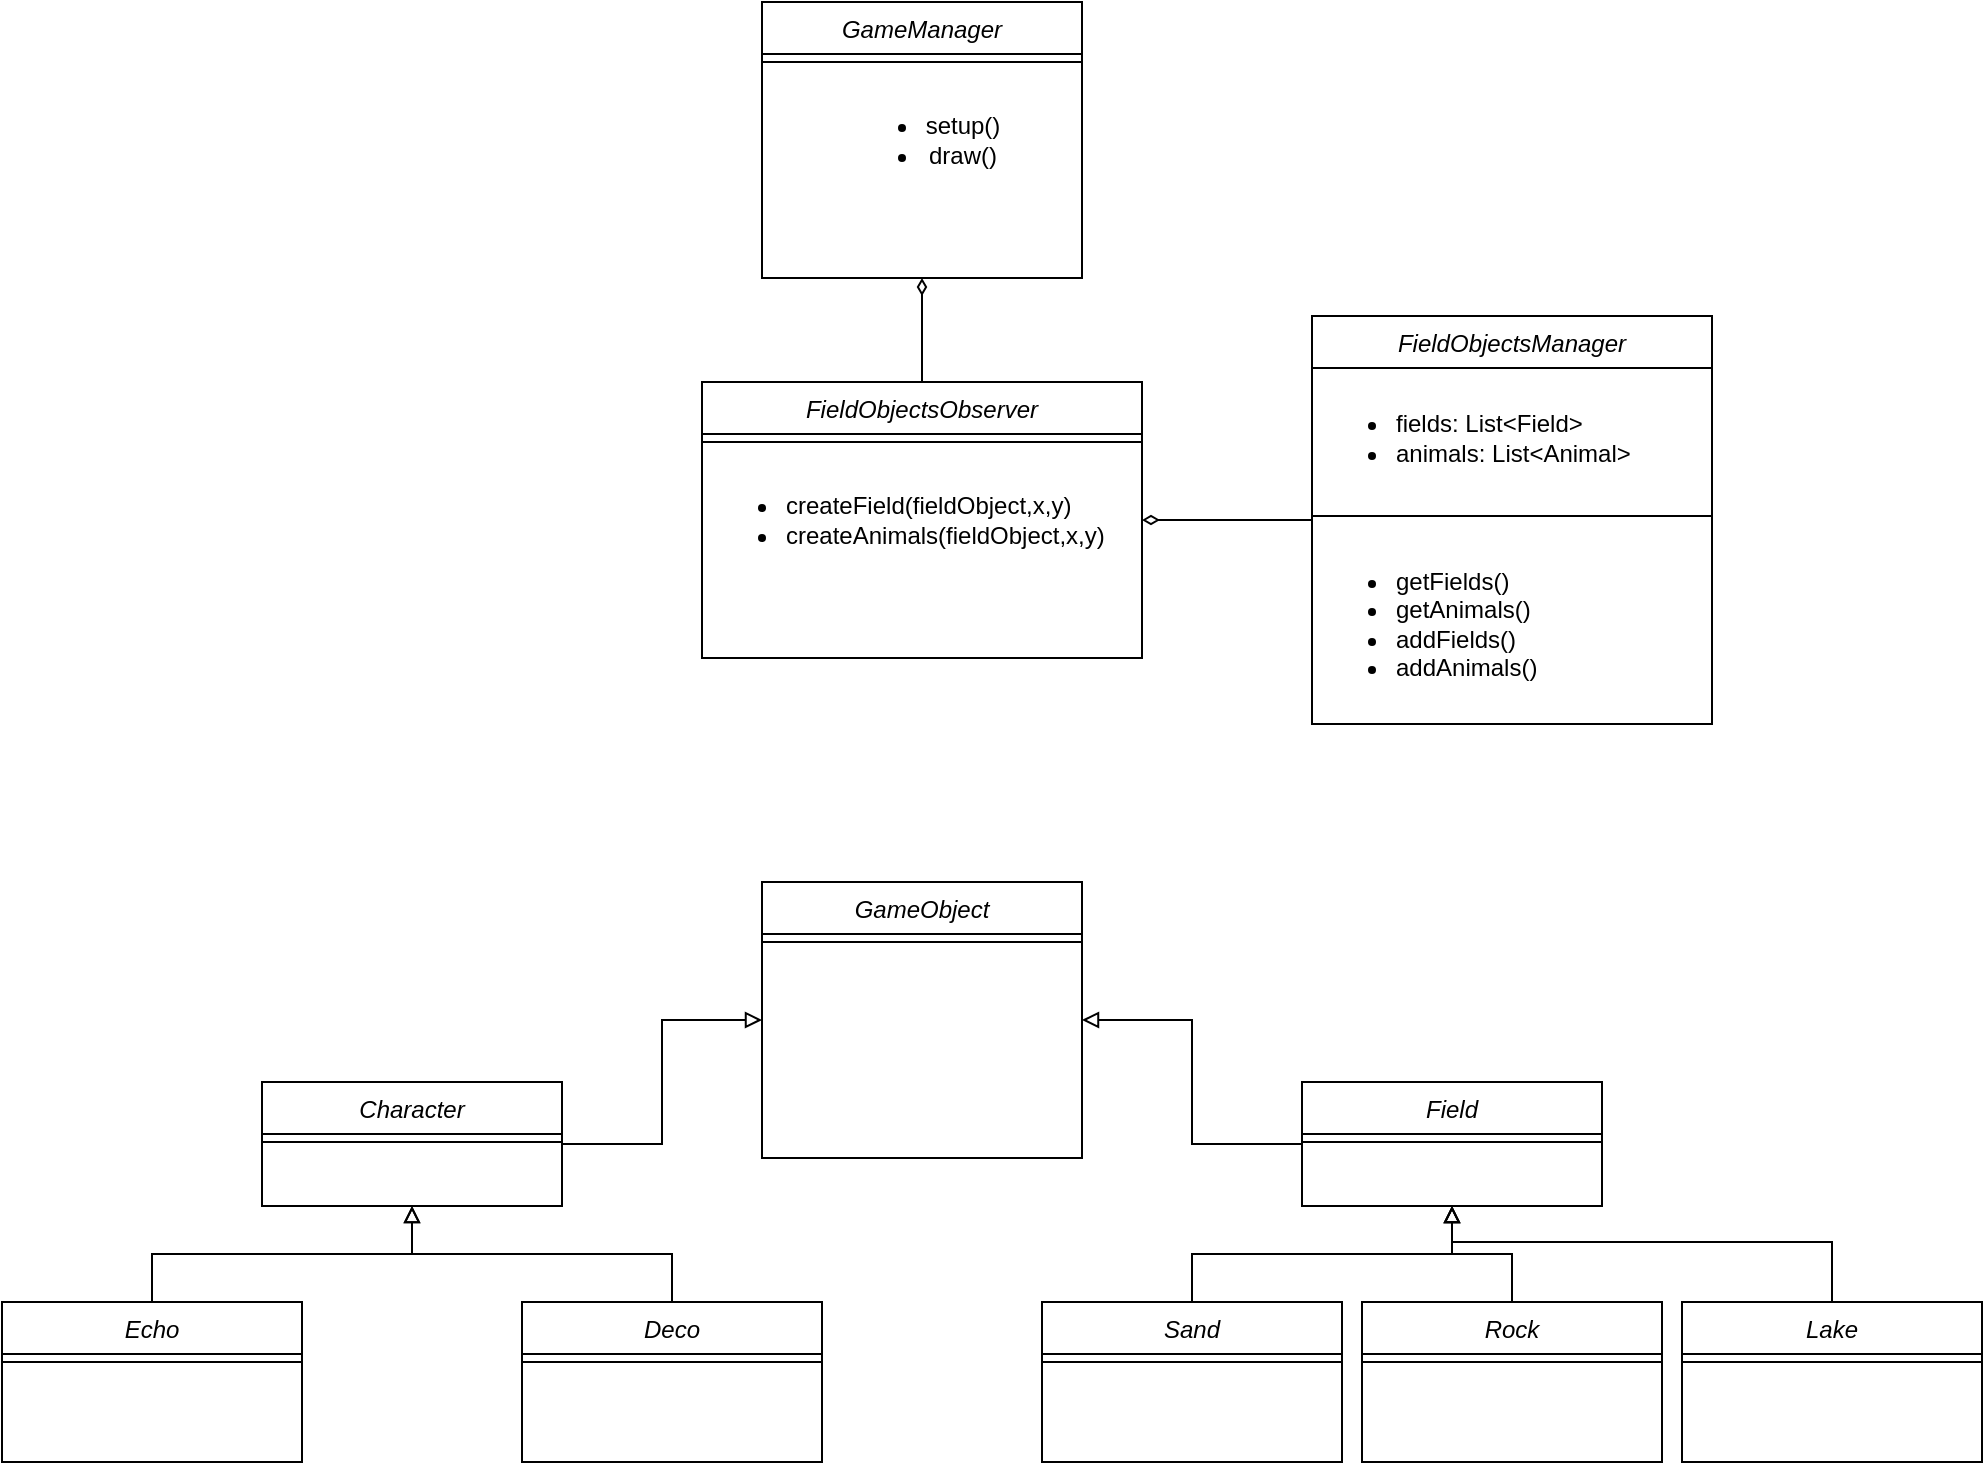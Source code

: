 <mxfile version="24.7.7">
  <diagram id="C5RBs43oDa-KdzZeNtuy" name="Page-1">
    <mxGraphModel dx="1468" dy="499" grid="1" gridSize="10" guides="1" tooltips="1" connect="1" arrows="1" fold="1" page="1" pageScale="1" pageWidth="827" pageHeight="1169" math="0" shadow="0">
      <root>
        <mxCell id="WIyWlLk6GJQsqaUBKTNV-0" />
        <mxCell id="WIyWlLk6GJQsqaUBKTNV-1" parent="WIyWlLk6GJQsqaUBKTNV-0" />
        <mxCell id="zkfFHV4jXpPFQw0GAbJ--0" value="GameManager" style="swimlane;fontStyle=2;align=center;verticalAlign=top;childLayout=stackLayout;horizontal=1;startSize=26;horizontalStack=0;resizeParent=1;resizeLast=0;collapsible=1;marginBottom=0;rounded=0;shadow=0;strokeWidth=1;" parent="WIyWlLk6GJQsqaUBKTNV-1" vertex="1">
          <mxGeometry x="130" y="220" width="160" height="138" as="geometry">
            <mxRectangle x="230" y="140" width="160" height="26" as="alternateBounds" />
          </mxGeometry>
        </mxCell>
        <mxCell id="zkfFHV4jXpPFQw0GAbJ--4" value="" style="line;html=1;strokeWidth=1;align=left;verticalAlign=middle;spacingTop=-1;spacingLeft=3;spacingRight=3;rotatable=0;labelPosition=right;points=[];portConstraint=eastwest;" parent="zkfFHV4jXpPFQw0GAbJ--0" vertex="1">
          <mxGeometry y="26" width="160" height="8" as="geometry" />
        </mxCell>
        <mxCell id="gbheJyL-J3WQy4QV4Nix-39" value="&lt;ul&gt;&lt;li&gt;setup()&lt;/li&gt;&lt;li&gt;draw()&lt;/li&gt;&lt;/ul&gt;" style="text;html=1;align=center;verticalAlign=middle;resizable=0;points=[];autosize=1;strokeColor=none;fillColor=none;" vertex="1" parent="zkfFHV4jXpPFQw0GAbJ--0">
          <mxGeometry y="34" width="160" height="70" as="geometry" />
        </mxCell>
        <mxCell id="gbheJyL-J3WQy4QV4Nix-0" value="GameObject" style="swimlane;fontStyle=2;align=center;verticalAlign=top;childLayout=stackLayout;horizontal=1;startSize=26;horizontalStack=0;resizeParent=1;resizeLast=0;collapsible=1;marginBottom=0;rounded=0;shadow=0;strokeWidth=1;" vertex="1" parent="WIyWlLk6GJQsqaUBKTNV-1">
          <mxGeometry x="130" y="660" width="160" height="138" as="geometry">
            <mxRectangle x="230" y="140" width="160" height="26" as="alternateBounds" />
          </mxGeometry>
        </mxCell>
        <mxCell id="gbheJyL-J3WQy4QV4Nix-1" value="" style="line;html=1;strokeWidth=1;align=left;verticalAlign=middle;spacingTop=-1;spacingLeft=3;spacingRight=3;rotatable=0;labelPosition=right;points=[];portConstraint=eastwest;" vertex="1" parent="gbheJyL-J3WQy4QV4Nix-0">
          <mxGeometry y="26" width="160" height="8" as="geometry" />
        </mxCell>
        <mxCell id="gbheJyL-J3WQy4QV4Nix-30" style="edgeStyle=orthogonalEdgeStyle;rounded=0;orthogonalLoop=1;jettySize=auto;html=1;entryX=0.5;entryY=1;entryDx=0;entryDy=0;endArrow=diamondThin;endFill=0;" edge="1" parent="WIyWlLk6GJQsqaUBKTNV-1" source="gbheJyL-J3WQy4QV4Nix-2" target="zkfFHV4jXpPFQw0GAbJ--0">
          <mxGeometry relative="1" as="geometry" />
        </mxCell>
        <mxCell id="gbheJyL-J3WQy4QV4Nix-2" value="FieldObjectsObserver" style="swimlane;fontStyle=2;align=center;verticalAlign=top;childLayout=stackLayout;horizontal=1;startSize=26;horizontalStack=0;resizeParent=1;resizeLast=0;collapsible=1;marginBottom=0;rounded=0;shadow=0;strokeWidth=1;" vertex="1" parent="WIyWlLk6GJQsqaUBKTNV-1">
          <mxGeometry x="100" y="410" width="220" height="138" as="geometry">
            <mxRectangle x="230" y="140" width="160" height="26" as="alternateBounds" />
          </mxGeometry>
        </mxCell>
        <mxCell id="gbheJyL-J3WQy4QV4Nix-3" value="" style="line;html=1;strokeWidth=1;align=left;verticalAlign=middle;spacingTop=-1;spacingLeft=3;spacingRight=3;rotatable=0;labelPosition=right;points=[];portConstraint=eastwest;" vertex="1" parent="gbheJyL-J3WQy4QV4Nix-2">
          <mxGeometry y="26" width="220" height="8" as="geometry" />
        </mxCell>
        <mxCell id="gbheJyL-J3WQy4QV4Nix-38" value="&lt;ul&gt;&lt;li&gt;&lt;span style=&quot;background-color: initial;&quot;&gt;createField(fieldObject,x,y)&lt;/span&gt;&lt;/li&gt;&lt;li&gt;&lt;span style=&quot;background-color: initial;&quot;&gt;createAnimals(fieldObject,x,y)&lt;/span&gt;&lt;/li&gt;&lt;/ul&gt;" style="text;html=1;align=left;verticalAlign=middle;resizable=0;points=[];autosize=1;strokeColor=none;fillColor=none;" vertex="1" parent="gbheJyL-J3WQy4QV4Nix-2">
          <mxGeometry y="34" width="220" height="70" as="geometry" />
        </mxCell>
        <mxCell id="gbheJyL-J3WQy4QV4Nix-27" style="edgeStyle=orthogonalEdgeStyle;rounded=0;orthogonalLoop=1;jettySize=auto;html=1;exitX=1;exitY=0.5;exitDx=0;exitDy=0;entryX=0;entryY=0.5;entryDx=0;entryDy=0;endArrow=block;endFill=0;" edge="1" parent="WIyWlLk6GJQsqaUBKTNV-1" source="gbheJyL-J3WQy4QV4Nix-8" target="gbheJyL-J3WQy4QV4Nix-0">
          <mxGeometry relative="1" as="geometry" />
        </mxCell>
        <mxCell id="gbheJyL-J3WQy4QV4Nix-8" value="Character" style="swimlane;fontStyle=2;align=center;verticalAlign=top;childLayout=stackLayout;horizontal=1;startSize=26;horizontalStack=0;resizeParent=1;resizeLast=0;collapsible=1;marginBottom=0;rounded=0;shadow=0;strokeWidth=1;" vertex="1" parent="WIyWlLk6GJQsqaUBKTNV-1">
          <mxGeometry x="-120" y="760" width="150" height="62" as="geometry">
            <mxRectangle x="230" y="140" width="160" height="26" as="alternateBounds" />
          </mxGeometry>
        </mxCell>
        <mxCell id="gbheJyL-J3WQy4QV4Nix-9" value="" style="line;html=1;strokeWidth=1;align=left;verticalAlign=middle;spacingTop=-1;spacingLeft=3;spacingRight=3;rotatable=0;labelPosition=right;points=[];portConstraint=eastwest;" vertex="1" parent="gbheJyL-J3WQy4QV4Nix-8">
          <mxGeometry y="26" width="150" height="8" as="geometry" />
        </mxCell>
        <mxCell id="gbheJyL-J3WQy4QV4Nix-12" style="edgeStyle=orthogonalEdgeStyle;rounded=0;orthogonalLoop=1;jettySize=auto;html=1;entryX=0.5;entryY=1;entryDx=0;entryDy=0;endArrow=block;endFill=0;" edge="1" parent="WIyWlLk6GJQsqaUBKTNV-1" source="gbheJyL-J3WQy4QV4Nix-10" target="gbheJyL-J3WQy4QV4Nix-8">
          <mxGeometry relative="1" as="geometry" />
        </mxCell>
        <mxCell id="gbheJyL-J3WQy4QV4Nix-10" value="Echo" style="swimlane;fontStyle=2;align=center;verticalAlign=top;childLayout=stackLayout;horizontal=1;startSize=26;horizontalStack=0;resizeParent=1;resizeLast=0;collapsible=1;marginBottom=0;rounded=0;shadow=0;strokeWidth=1;" vertex="1" parent="WIyWlLk6GJQsqaUBKTNV-1">
          <mxGeometry x="-250" y="870" width="150" height="80" as="geometry">
            <mxRectangle x="230" y="140" width="160" height="26" as="alternateBounds" />
          </mxGeometry>
        </mxCell>
        <mxCell id="gbheJyL-J3WQy4QV4Nix-11" value="" style="line;html=1;strokeWidth=1;align=left;verticalAlign=middle;spacingTop=-1;spacingLeft=3;spacingRight=3;rotatable=0;labelPosition=right;points=[];portConstraint=eastwest;" vertex="1" parent="gbheJyL-J3WQy4QV4Nix-10">
          <mxGeometry y="26" width="150" height="8" as="geometry" />
        </mxCell>
        <mxCell id="gbheJyL-J3WQy4QV4Nix-15" style="edgeStyle=orthogonalEdgeStyle;rounded=0;orthogonalLoop=1;jettySize=auto;html=1;entryX=0.5;entryY=1;entryDx=0;entryDy=0;endArrow=block;endFill=0;" edge="1" parent="WIyWlLk6GJQsqaUBKTNV-1" source="gbheJyL-J3WQy4QV4Nix-13" target="gbheJyL-J3WQy4QV4Nix-8">
          <mxGeometry relative="1" as="geometry" />
        </mxCell>
        <mxCell id="gbheJyL-J3WQy4QV4Nix-13" value="Deco" style="swimlane;fontStyle=2;align=center;verticalAlign=top;childLayout=stackLayout;horizontal=1;startSize=26;horizontalStack=0;resizeParent=1;resizeLast=0;collapsible=1;marginBottom=0;rounded=0;shadow=0;strokeWidth=1;" vertex="1" parent="WIyWlLk6GJQsqaUBKTNV-1">
          <mxGeometry x="10" y="870" width="150" height="80" as="geometry">
            <mxRectangle x="230" y="140" width="160" height="26" as="alternateBounds" />
          </mxGeometry>
        </mxCell>
        <mxCell id="gbheJyL-J3WQy4QV4Nix-14" value="" style="line;html=1;strokeWidth=1;align=left;verticalAlign=middle;spacingTop=-1;spacingLeft=3;spacingRight=3;rotatable=0;labelPosition=right;points=[];portConstraint=eastwest;" vertex="1" parent="gbheJyL-J3WQy4QV4Nix-13">
          <mxGeometry y="26" width="150" height="8" as="geometry" />
        </mxCell>
        <mxCell id="gbheJyL-J3WQy4QV4Nix-28" style="edgeStyle=orthogonalEdgeStyle;rounded=0;orthogonalLoop=1;jettySize=auto;html=1;exitX=0;exitY=0.5;exitDx=0;exitDy=0;entryX=1;entryY=0.5;entryDx=0;entryDy=0;endArrow=block;endFill=0;" edge="1" parent="WIyWlLk6GJQsqaUBKTNV-1" source="gbheJyL-J3WQy4QV4Nix-16" target="gbheJyL-J3WQy4QV4Nix-0">
          <mxGeometry relative="1" as="geometry" />
        </mxCell>
        <mxCell id="gbheJyL-J3WQy4QV4Nix-16" value="Field" style="swimlane;fontStyle=2;align=center;verticalAlign=top;childLayout=stackLayout;horizontal=1;startSize=26;horizontalStack=0;resizeParent=1;resizeLast=0;collapsible=1;marginBottom=0;rounded=0;shadow=0;strokeWidth=1;" vertex="1" parent="WIyWlLk6GJQsqaUBKTNV-1">
          <mxGeometry x="400" y="760" width="150" height="62" as="geometry">
            <mxRectangle x="230" y="140" width="160" height="26" as="alternateBounds" />
          </mxGeometry>
        </mxCell>
        <mxCell id="gbheJyL-J3WQy4QV4Nix-17" value="" style="line;html=1;strokeWidth=1;align=left;verticalAlign=middle;spacingTop=-1;spacingLeft=3;spacingRight=3;rotatable=0;labelPosition=right;points=[];portConstraint=eastwest;" vertex="1" parent="gbheJyL-J3WQy4QV4Nix-16">
          <mxGeometry y="26" width="150" height="8" as="geometry" />
        </mxCell>
        <mxCell id="gbheJyL-J3WQy4QV4Nix-18" style="edgeStyle=orthogonalEdgeStyle;rounded=0;orthogonalLoop=1;jettySize=auto;html=1;entryX=0.5;entryY=1;entryDx=0;entryDy=0;endArrow=block;endFill=0;" edge="1" parent="WIyWlLk6GJQsqaUBKTNV-1" source="gbheJyL-J3WQy4QV4Nix-19" target="gbheJyL-J3WQy4QV4Nix-16">
          <mxGeometry relative="1" as="geometry" />
        </mxCell>
        <mxCell id="gbheJyL-J3WQy4QV4Nix-19" value="Sand" style="swimlane;fontStyle=2;align=center;verticalAlign=top;childLayout=stackLayout;horizontal=1;startSize=26;horizontalStack=0;resizeParent=1;resizeLast=0;collapsible=1;marginBottom=0;rounded=0;shadow=0;strokeWidth=1;" vertex="1" parent="WIyWlLk6GJQsqaUBKTNV-1">
          <mxGeometry x="270" y="870" width="150" height="80" as="geometry">
            <mxRectangle x="230" y="140" width="160" height="26" as="alternateBounds" />
          </mxGeometry>
        </mxCell>
        <mxCell id="gbheJyL-J3WQy4QV4Nix-20" value="" style="line;html=1;strokeWidth=1;align=left;verticalAlign=middle;spacingTop=-1;spacingLeft=3;spacingRight=3;rotatable=0;labelPosition=right;points=[];portConstraint=eastwest;" vertex="1" parent="gbheJyL-J3WQy4QV4Nix-19">
          <mxGeometry y="26" width="150" height="8" as="geometry" />
        </mxCell>
        <mxCell id="gbheJyL-J3WQy4QV4Nix-21" style="edgeStyle=orthogonalEdgeStyle;rounded=0;orthogonalLoop=1;jettySize=auto;html=1;entryX=0.5;entryY=1;entryDx=0;entryDy=0;endArrow=block;endFill=0;" edge="1" parent="WIyWlLk6GJQsqaUBKTNV-1" source="gbheJyL-J3WQy4QV4Nix-22" target="gbheJyL-J3WQy4QV4Nix-16">
          <mxGeometry relative="1" as="geometry" />
        </mxCell>
        <mxCell id="gbheJyL-J3WQy4QV4Nix-22" value="Rock" style="swimlane;fontStyle=2;align=center;verticalAlign=top;childLayout=stackLayout;horizontal=1;startSize=26;horizontalStack=0;resizeParent=1;resizeLast=0;collapsible=1;marginBottom=0;rounded=0;shadow=0;strokeWidth=1;" vertex="1" parent="WIyWlLk6GJQsqaUBKTNV-1">
          <mxGeometry x="430" y="870" width="150" height="80" as="geometry">
            <mxRectangle x="230" y="140" width="160" height="26" as="alternateBounds" />
          </mxGeometry>
        </mxCell>
        <mxCell id="gbheJyL-J3WQy4QV4Nix-23" value="" style="line;html=1;strokeWidth=1;align=left;verticalAlign=middle;spacingTop=-1;spacingLeft=3;spacingRight=3;rotatable=0;labelPosition=right;points=[];portConstraint=eastwest;" vertex="1" parent="gbheJyL-J3WQy4QV4Nix-22">
          <mxGeometry y="26" width="150" height="8" as="geometry" />
        </mxCell>
        <mxCell id="gbheJyL-J3WQy4QV4Nix-26" style="edgeStyle=orthogonalEdgeStyle;rounded=0;orthogonalLoop=1;jettySize=auto;html=1;entryX=0.5;entryY=1;entryDx=0;entryDy=0;endArrow=block;endFill=0;" edge="1" parent="WIyWlLk6GJQsqaUBKTNV-1" source="gbheJyL-J3WQy4QV4Nix-24" target="gbheJyL-J3WQy4QV4Nix-16">
          <mxGeometry relative="1" as="geometry">
            <Array as="points">
              <mxPoint x="665" y="840" />
              <mxPoint x="475" y="840" />
            </Array>
          </mxGeometry>
        </mxCell>
        <mxCell id="gbheJyL-J3WQy4QV4Nix-24" value="Lake" style="swimlane;fontStyle=2;align=center;verticalAlign=top;childLayout=stackLayout;horizontal=1;startSize=26;horizontalStack=0;resizeParent=1;resizeLast=0;collapsible=1;marginBottom=0;rounded=0;shadow=0;strokeWidth=1;" vertex="1" parent="WIyWlLk6GJQsqaUBKTNV-1">
          <mxGeometry x="590" y="870" width="150" height="80" as="geometry">
            <mxRectangle x="230" y="140" width="160" height="26" as="alternateBounds" />
          </mxGeometry>
        </mxCell>
        <mxCell id="gbheJyL-J3WQy4QV4Nix-25" value="" style="line;html=1;strokeWidth=1;align=left;verticalAlign=middle;spacingTop=-1;spacingLeft=3;spacingRight=3;rotatable=0;labelPosition=right;points=[];portConstraint=eastwest;" vertex="1" parent="gbheJyL-J3WQy4QV4Nix-24">
          <mxGeometry y="26" width="150" height="8" as="geometry" />
        </mxCell>
        <mxCell id="gbheJyL-J3WQy4QV4Nix-37" style="edgeStyle=orthogonalEdgeStyle;rounded=0;orthogonalLoop=1;jettySize=auto;html=1;exitX=0;exitY=0.5;exitDx=0;exitDy=0;entryX=1;entryY=0.5;entryDx=0;entryDy=0;endArrow=diamondThin;endFill=0;" edge="1" parent="WIyWlLk6GJQsqaUBKTNV-1" source="gbheJyL-J3WQy4QV4Nix-31" target="gbheJyL-J3WQy4QV4Nix-2">
          <mxGeometry relative="1" as="geometry" />
        </mxCell>
        <mxCell id="gbheJyL-J3WQy4QV4Nix-31" value="FieldObjectsManager" style="swimlane;fontStyle=2;align=center;verticalAlign=top;childLayout=stackLayout;horizontal=1;startSize=26;horizontalStack=0;resizeParent=1;resizeLast=0;collapsible=1;marginBottom=0;rounded=0;shadow=0;strokeWidth=1;" vertex="1" parent="WIyWlLk6GJQsqaUBKTNV-1">
          <mxGeometry x="405" y="377" width="200" height="204" as="geometry">
            <mxRectangle x="230" y="140" width="160" height="26" as="alternateBounds" />
          </mxGeometry>
        </mxCell>
        <mxCell id="gbheJyL-J3WQy4QV4Nix-33" value="&lt;ul&gt;&lt;li&gt;fields: List&amp;lt;Field&amp;gt;&lt;/li&gt;&lt;li&gt;animals: List&amp;lt;Animal&amp;gt;&lt;/li&gt;&lt;/ul&gt;" style="text;html=1;align=left;verticalAlign=middle;resizable=0;points=[];autosize=1;strokeColor=none;fillColor=none;" vertex="1" parent="gbheJyL-J3WQy4QV4Nix-31">
          <mxGeometry y="26" width="200" height="70" as="geometry" />
        </mxCell>
        <mxCell id="gbheJyL-J3WQy4QV4Nix-32" value="" style="line;html=1;strokeWidth=1;align=left;verticalAlign=middle;spacingTop=-1;spacingLeft=3;spacingRight=3;rotatable=0;labelPosition=right;points=[];portConstraint=eastwest;" vertex="1" parent="gbheJyL-J3WQy4QV4Nix-31">
          <mxGeometry y="96" width="200" height="8" as="geometry" />
        </mxCell>
        <mxCell id="gbheJyL-J3WQy4QV4Nix-35" value="&lt;ul&gt;&lt;li&gt;getFields()&lt;/li&gt;&lt;li&gt;getAnimals()&lt;/li&gt;&lt;li&gt;addFields()&lt;/li&gt;&lt;li&gt;addAnimals()&lt;/li&gt;&lt;/ul&gt;" style="text;html=1;align=left;verticalAlign=middle;resizable=0;points=[];autosize=1;strokeColor=none;fillColor=none;" vertex="1" parent="gbheJyL-J3WQy4QV4Nix-31">
          <mxGeometry y="104" width="200" height="100" as="geometry" />
        </mxCell>
      </root>
    </mxGraphModel>
  </diagram>
</mxfile>
